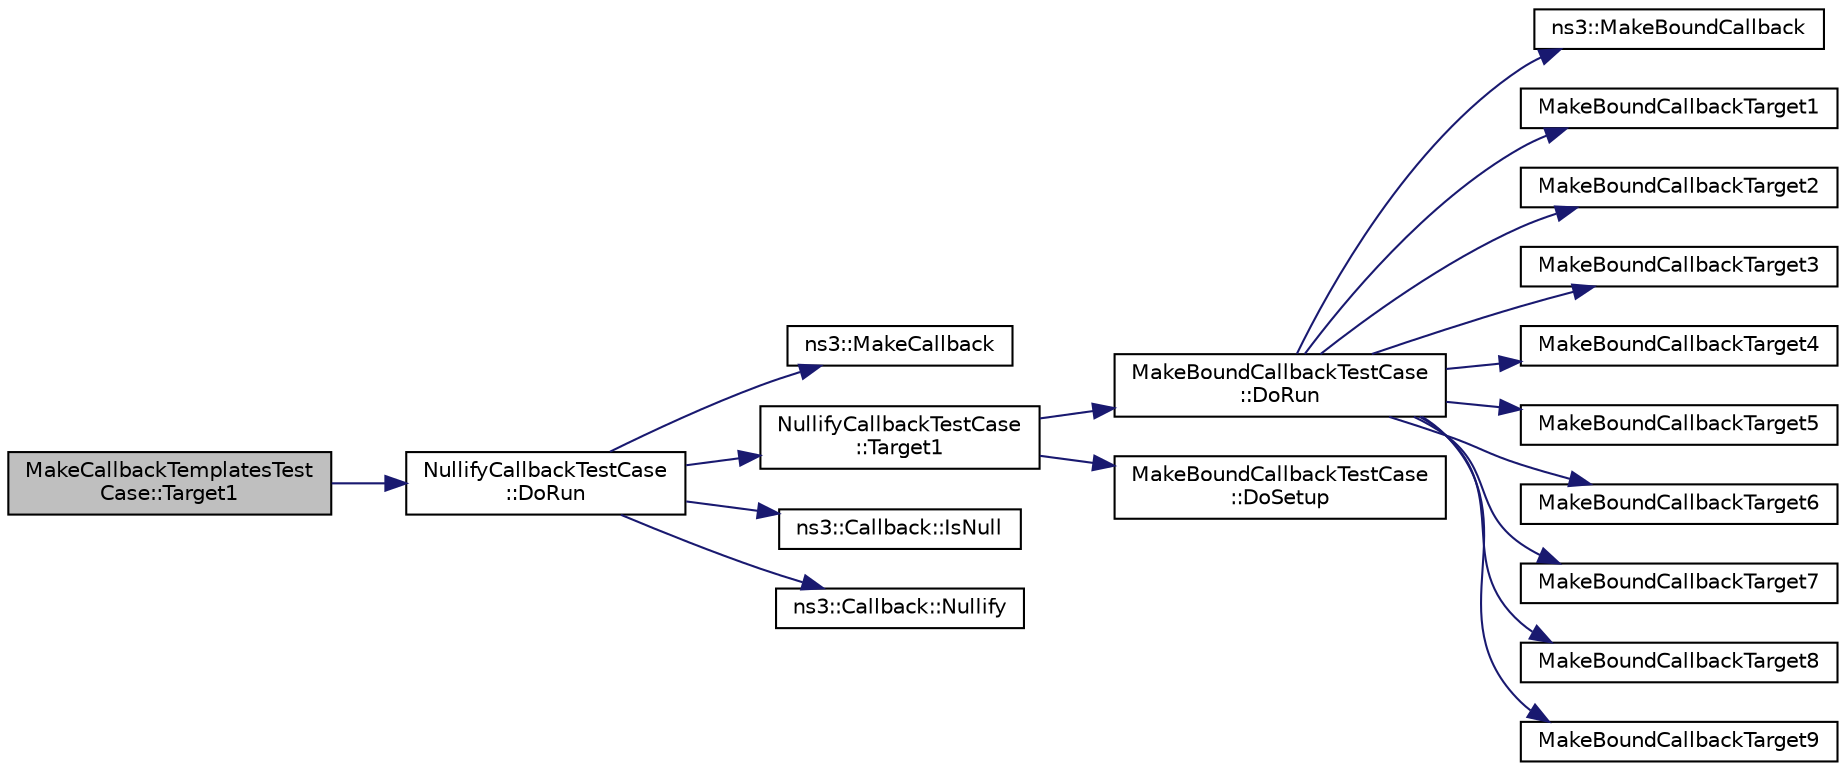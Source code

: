 digraph "MakeCallbackTemplatesTestCase::Target1"
{
  edge [fontname="Helvetica",fontsize="10",labelfontname="Helvetica",labelfontsize="10"];
  node [fontname="Helvetica",fontsize="10",shape=record];
  rankdir="LR";
  Node1 [label="MakeCallbackTemplatesTest\lCase::Target1",height=0.2,width=0.4,color="black", fillcolor="grey75", style="filled", fontcolor="black"];
  Node1 -> Node2 [color="midnightblue",fontsize="10",style="solid"];
  Node2 [label="NullifyCallbackTestCase\l::DoRun",height=0.2,width=0.4,color="black", fillcolor="white", style="filled",URL="$db/d9b/classNullifyCallbackTestCase.html#ae20af2bdd79c85be1b075171568c4ecc",tooltip="Implementation to actually run this TestCase. "];
  Node2 -> Node3 [color="midnightblue",fontsize="10",style="solid"];
  Node3 [label="ns3::MakeCallback",height=0.2,width=0.4,color="black", fillcolor="white", style="filled",URL="$dd/de0/group__makecallbackmemptr.html#ga9376283685aa99d204048d6a4b7610a4"];
  Node2 -> Node4 [color="midnightblue",fontsize="10",style="solid"];
  Node4 [label="NullifyCallbackTestCase\l::Target1",height=0.2,width=0.4,color="black", fillcolor="white", style="filled",URL="$db/d9b/classNullifyCallbackTestCase.html#aa5400251f3da6311ea3bf4327fb55c7f"];
  Node4 -> Node5 [color="midnightblue",fontsize="10",style="solid"];
  Node5 [label="MakeBoundCallbackTestCase\l::DoRun",height=0.2,width=0.4,color="black", fillcolor="white", style="filled",URL="$d3/dd7/classMakeBoundCallbackTestCase.html#a772b25a78de2ba45e41087fc1157c61c",tooltip="Implementation to actually run this TestCase. "];
  Node5 -> Node6 [color="midnightblue",fontsize="10",style="solid"];
  Node6 [label="ns3::MakeBoundCallback",height=0.2,width=0.4,color="black", fillcolor="white", style="filled",URL="$de/d40/group__makeboundcallback.html#ga1725d6362e6065faa0709f7c93f8d770"];
  Node5 -> Node7 [color="midnightblue",fontsize="10",style="solid"];
  Node7 [label="MakeBoundCallbackTarget1",height=0.2,width=0.4,color="black", fillcolor="white", style="filled",URL="$df/da5/callback-test-suite_8cc.html#af2a65c75c04ccf8189d0b888395a6f32"];
  Node5 -> Node8 [color="midnightblue",fontsize="10",style="solid"];
  Node8 [label="MakeBoundCallbackTarget2",height=0.2,width=0.4,color="black", fillcolor="white", style="filled",URL="$df/da5/callback-test-suite_8cc.html#a5b37e6377261ecf9c70641469e538700"];
  Node5 -> Node9 [color="midnightblue",fontsize="10",style="solid"];
  Node9 [label="MakeBoundCallbackTarget3",height=0.2,width=0.4,color="black", fillcolor="white", style="filled",URL="$df/da5/callback-test-suite_8cc.html#a8748da9abbffd91eee6535b35fd616c9"];
  Node5 -> Node10 [color="midnightblue",fontsize="10",style="solid"];
  Node10 [label="MakeBoundCallbackTarget4",height=0.2,width=0.4,color="black", fillcolor="white", style="filled",URL="$df/da5/callback-test-suite_8cc.html#a87609ce803be4cfed07341253cfbe729"];
  Node5 -> Node11 [color="midnightblue",fontsize="10",style="solid"];
  Node11 [label="MakeBoundCallbackTarget5",height=0.2,width=0.4,color="black", fillcolor="white", style="filled",URL="$df/da5/callback-test-suite_8cc.html#a1a26b4dbf16e2882ca73896878a6e743"];
  Node5 -> Node12 [color="midnightblue",fontsize="10",style="solid"];
  Node12 [label="MakeBoundCallbackTarget6",height=0.2,width=0.4,color="black", fillcolor="white", style="filled",URL="$df/da5/callback-test-suite_8cc.html#a763e49a4c1a91bb41e8c3754289aa029"];
  Node5 -> Node13 [color="midnightblue",fontsize="10",style="solid"];
  Node13 [label="MakeBoundCallbackTarget7",height=0.2,width=0.4,color="black", fillcolor="white", style="filled",URL="$df/da5/callback-test-suite_8cc.html#a5baa7e1ee1f068893c97a20f2bbc2d97"];
  Node5 -> Node14 [color="midnightblue",fontsize="10",style="solid"];
  Node14 [label="MakeBoundCallbackTarget8",height=0.2,width=0.4,color="black", fillcolor="white", style="filled",URL="$df/da5/callback-test-suite_8cc.html#a3b2c793123d3f609d4e1eeee965dac5c"];
  Node5 -> Node15 [color="midnightblue",fontsize="10",style="solid"];
  Node15 [label="MakeBoundCallbackTarget9",height=0.2,width=0.4,color="black", fillcolor="white", style="filled",URL="$df/da5/callback-test-suite_8cc.html#aac4d508c598787e6bd71ba6323d3b8f3"];
  Node4 -> Node16 [color="midnightblue",fontsize="10",style="solid"];
  Node16 [label="MakeBoundCallbackTestCase\l::DoSetup",height=0.2,width=0.4,color="black", fillcolor="white", style="filled",URL="$d3/dd7/classMakeBoundCallbackTestCase.html#a42a4ec7831e20fd7b497defec1e51f16",tooltip="Implementation to do any local setup required for this TestCase. "];
  Node2 -> Node17 [color="midnightblue",fontsize="10",style="solid"];
  Node17 [label="ns3::Callback::IsNull",height=0.2,width=0.4,color="black", fillcolor="white", style="filled",URL="$d1/d48/classns3_1_1Callback.html#aa8e27826badbf37f84763f36f70d9b54"];
  Node2 -> Node18 [color="midnightblue",fontsize="10",style="solid"];
  Node18 [label="ns3::Callback::Nullify",height=0.2,width=0.4,color="black", fillcolor="white", style="filled",URL="$d1/d48/classns3_1_1Callback.html#ab24de4ac458fc5b1ac6f7a672c4c6cea"];
}
